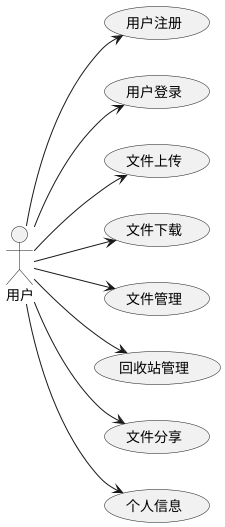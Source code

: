 @startuml
left to right direction

actor 用户 as User

usecase "用户注册" as UC1
usecase "用户登录" as UC2
usecase "文件上传" as UC3
usecase "文件下载" as UC4
usecase "文件管理" as UC5
usecase "回收站管理" as UC6
usecase "文件分享" as UC7
usecase "个人信息" as UC8

User --> UC1
User --> UC2
User --> UC3
User --> UC4
User --> UC5
User --> UC6
User --> UC7
User --> UC8
@enduml
